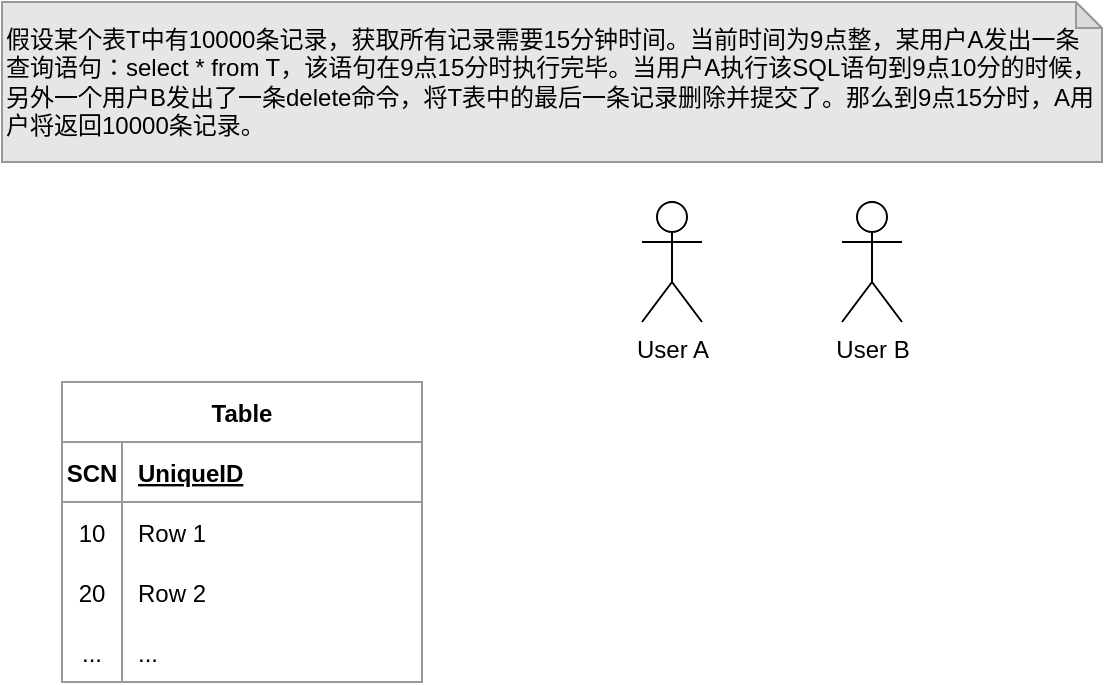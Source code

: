 <mxfile version="20.8.1" type="github">
  <diagram id="3pcEV_Ygyx0ut6p0qmRh" name="第 1 页">
    <mxGraphModel dx="1026" dy="719" grid="1" gridSize="10" guides="1" tooltips="1" connect="1" arrows="1" fold="1" page="1" pageScale="1" pageWidth="827" pageHeight="1169" math="0" shadow="0">
      <root>
        <mxCell id="0" />
        <mxCell id="1" parent="0" />
        <mxCell id="fM9d-0rcz4onvQzVgFXX-4" value="User A" style="shape=umlActor;verticalLabelPosition=bottom;verticalAlign=top;html=1;outlineConnect=0;" vertex="1" parent="1">
          <mxGeometry x="330" y="120" width="30" height="60" as="geometry" />
        </mxCell>
        <mxCell id="fM9d-0rcz4onvQzVgFXX-5" value="User B" style="shape=umlActor;verticalLabelPosition=bottom;verticalAlign=top;html=1;outlineConnect=0;" vertex="1" parent="1">
          <mxGeometry x="430" y="120" width="30" height="60" as="geometry" />
        </mxCell>
        <mxCell id="fM9d-0rcz4onvQzVgFXX-9" value="Table" style="shape=table;startSize=30;container=1;collapsible=1;childLayout=tableLayout;fixedRows=1;rowLines=0;fontStyle=1;align=center;resizeLast=1;strokeColor=#999999;" vertex="1" parent="1">
          <mxGeometry x="40" y="210" width="180" height="150" as="geometry" />
        </mxCell>
        <mxCell id="fM9d-0rcz4onvQzVgFXX-10" value="" style="shape=tableRow;horizontal=0;startSize=0;swimlaneHead=0;swimlaneBody=0;fillColor=none;collapsible=0;dropTarget=0;points=[[0,0.5],[1,0.5]];portConstraint=eastwest;top=0;left=0;right=0;bottom=1;strokeColor=#999999;" vertex="1" parent="fM9d-0rcz4onvQzVgFXX-9">
          <mxGeometry y="30" width="180" height="30" as="geometry" />
        </mxCell>
        <mxCell id="fM9d-0rcz4onvQzVgFXX-11" value="SCN" style="shape=partialRectangle;connectable=0;fillColor=none;top=0;left=0;bottom=0;right=0;fontStyle=1;overflow=hidden;strokeColor=#999999;" vertex="1" parent="fM9d-0rcz4onvQzVgFXX-10">
          <mxGeometry width="30" height="30" as="geometry">
            <mxRectangle width="30" height="30" as="alternateBounds" />
          </mxGeometry>
        </mxCell>
        <mxCell id="fM9d-0rcz4onvQzVgFXX-12" value="UniqueID" style="shape=partialRectangle;connectable=0;fillColor=none;top=0;left=0;bottom=0;right=0;align=left;spacingLeft=6;fontStyle=5;overflow=hidden;strokeColor=#999999;" vertex="1" parent="fM9d-0rcz4onvQzVgFXX-10">
          <mxGeometry x="30" width="150" height="30" as="geometry">
            <mxRectangle width="150" height="30" as="alternateBounds" />
          </mxGeometry>
        </mxCell>
        <mxCell id="fM9d-0rcz4onvQzVgFXX-13" value="" style="shape=tableRow;horizontal=0;startSize=0;swimlaneHead=0;swimlaneBody=0;fillColor=none;collapsible=0;dropTarget=0;points=[[0,0.5],[1,0.5]];portConstraint=eastwest;top=0;left=0;right=0;bottom=0;strokeColor=#999999;" vertex="1" parent="fM9d-0rcz4onvQzVgFXX-9">
          <mxGeometry y="60" width="180" height="30" as="geometry" />
        </mxCell>
        <mxCell id="fM9d-0rcz4onvQzVgFXX-14" value="10" style="shape=partialRectangle;connectable=0;fillColor=none;top=0;left=0;bottom=0;right=0;editable=1;overflow=hidden;strokeColor=#999999;" vertex="1" parent="fM9d-0rcz4onvQzVgFXX-13">
          <mxGeometry width="30" height="30" as="geometry">
            <mxRectangle width="30" height="30" as="alternateBounds" />
          </mxGeometry>
        </mxCell>
        <mxCell id="fM9d-0rcz4onvQzVgFXX-15" value="Row 1" style="shape=partialRectangle;connectable=0;fillColor=none;top=0;left=0;bottom=0;right=0;align=left;spacingLeft=6;overflow=hidden;strokeColor=#999999;" vertex="1" parent="fM9d-0rcz4onvQzVgFXX-13">
          <mxGeometry x="30" width="150" height="30" as="geometry">
            <mxRectangle width="150" height="30" as="alternateBounds" />
          </mxGeometry>
        </mxCell>
        <mxCell id="fM9d-0rcz4onvQzVgFXX-16" value="" style="shape=tableRow;horizontal=0;startSize=0;swimlaneHead=0;swimlaneBody=0;fillColor=none;collapsible=0;dropTarget=0;points=[[0,0.5],[1,0.5]];portConstraint=eastwest;top=0;left=0;right=0;bottom=0;strokeColor=#999999;" vertex="1" parent="fM9d-0rcz4onvQzVgFXX-9">
          <mxGeometry y="90" width="180" height="30" as="geometry" />
        </mxCell>
        <mxCell id="fM9d-0rcz4onvQzVgFXX-17" value="20" style="shape=partialRectangle;connectable=0;fillColor=none;top=0;left=0;bottom=0;right=0;editable=1;overflow=hidden;strokeColor=#999999;" vertex="1" parent="fM9d-0rcz4onvQzVgFXX-16">
          <mxGeometry width="30" height="30" as="geometry">
            <mxRectangle width="30" height="30" as="alternateBounds" />
          </mxGeometry>
        </mxCell>
        <mxCell id="fM9d-0rcz4onvQzVgFXX-18" value="Row 2" style="shape=partialRectangle;connectable=0;fillColor=none;top=0;left=0;bottom=0;right=0;align=left;spacingLeft=6;overflow=hidden;strokeColor=#999999;" vertex="1" parent="fM9d-0rcz4onvQzVgFXX-16">
          <mxGeometry x="30" width="150" height="30" as="geometry">
            <mxRectangle width="150" height="30" as="alternateBounds" />
          </mxGeometry>
        </mxCell>
        <mxCell id="fM9d-0rcz4onvQzVgFXX-19" value="" style="shape=tableRow;horizontal=0;startSize=0;swimlaneHead=0;swimlaneBody=0;fillColor=none;collapsible=0;dropTarget=0;points=[[0,0.5],[1,0.5]];portConstraint=eastwest;top=0;left=0;right=0;bottom=0;strokeColor=#999999;" vertex="1" parent="fM9d-0rcz4onvQzVgFXX-9">
          <mxGeometry y="120" width="180" height="30" as="geometry" />
        </mxCell>
        <mxCell id="fM9d-0rcz4onvQzVgFXX-20" value="..." style="shape=partialRectangle;connectable=0;fillColor=none;top=0;left=0;bottom=0;right=0;editable=1;overflow=hidden;strokeColor=#999999;" vertex="1" parent="fM9d-0rcz4onvQzVgFXX-19">
          <mxGeometry width="30" height="30" as="geometry">
            <mxRectangle width="30" height="30" as="alternateBounds" />
          </mxGeometry>
        </mxCell>
        <mxCell id="fM9d-0rcz4onvQzVgFXX-21" value="..." style="shape=partialRectangle;connectable=0;fillColor=none;top=0;left=0;bottom=0;right=0;align=left;spacingLeft=6;overflow=hidden;strokeColor=#999999;" vertex="1" parent="fM9d-0rcz4onvQzVgFXX-19">
          <mxGeometry x="30" width="150" height="30" as="geometry">
            <mxRectangle width="150" height="30" as="alternateBounds" />
          </mxGeometry>
        </mxCell>
        <mxCell id="fM9d-0rcz4onvQzVgFXX-25" value="&lt;div&gt;假设某个表T中有10000条记录，获取所有记录需要15分钟时间。当前时间为9点整，某用户A发出一条查询语句：select * from T，该语句在9点15分时执行完毕。当用户A执行该SQL语句到9点10分的时候，另外一个用户B发出了一条delete命令，将T表中的最后一条记录删除并提交了。那么到9点15分时，A用户将返回10000条记录。&lt;/div&gt;" style="shape=note;whiteSpace=wrap;html=1;backgroundOutline=1;darkOpacity=0.05;strokeColor=#999999;fillColor=#E6E6E6;size=13;align=left;" vertex="1" parent="1">
          <mxGeometry x="10" y="20" width="550" height="80" as="geometry" />
        </mxCell>
      </root>
    </mxGraphModel>
  </diagram>
</mxfile>
